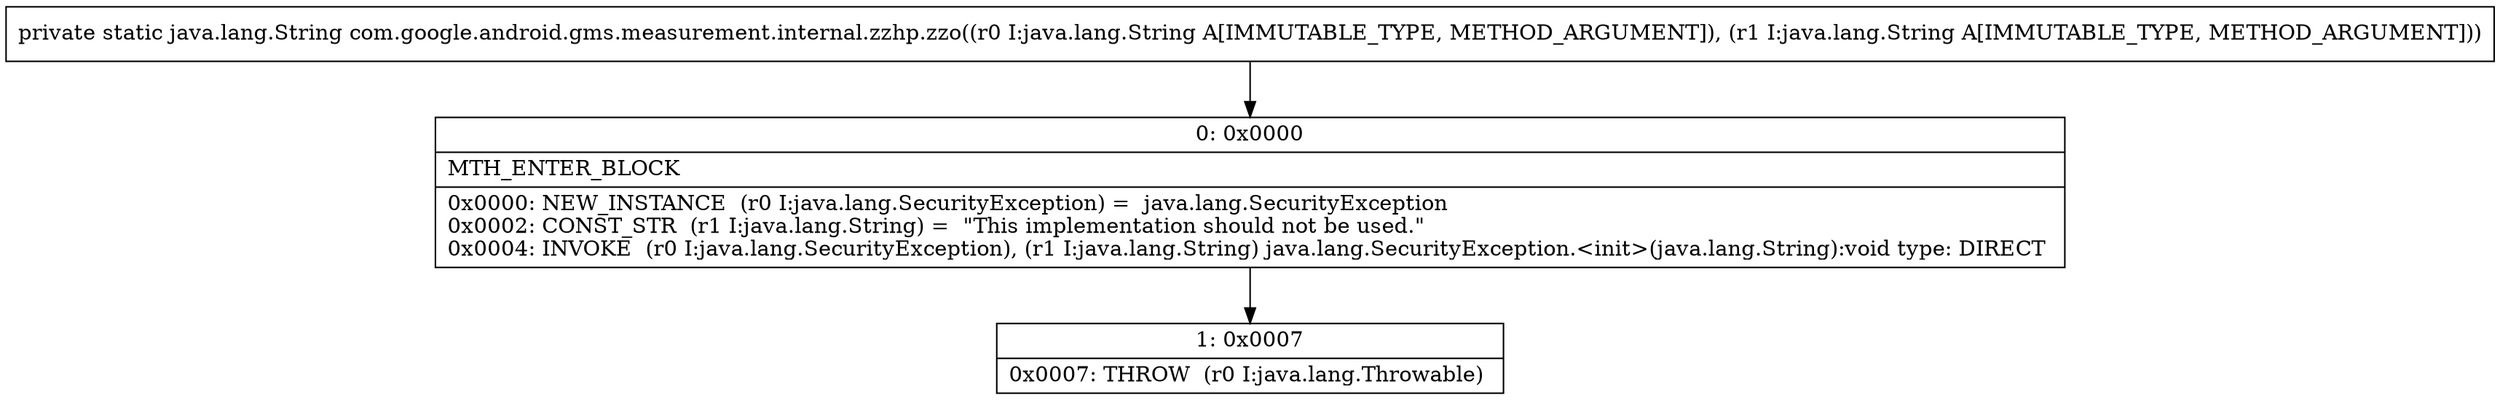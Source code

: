 digraph "CFG forcom.google.android.gms.measurement.internal.zzhp.zzo(Ljava\/lang\/String;Ljava\/lang\/String;)Ljava\/lang\/String;" {
Node_0 [shape=record,label="{0\:\ 0x0000|MTH_ENTER_BLOCK\l|0x0000: NEW_INSTANCE  (r0 I:java.lang.SecurityException) =  java.lang.SecurityException \l0x0002: CONST_STR  (r1 I:java.lang.String) =  \"This implementation should not be used.\" \l0x0004: INVOKE  (r0 I:java.lang.SecurityException), (r1 I:java.lang.String) java.lang.SecurityException.\<init\>(java.lang.String):void type: DIRECT \l}"];
Node_1 [shape=record,label="{1\:\ 0x0007|0x0007: THROW  (r0 I:java.lang.Throwable) \l}"];
MethodNode[shape=record,label="{private static java.lang.String com.google.android.gms.measurement.internal.zzhp.zzo((r0 I:java.lang.String A[IMMUTABLE_TYPE, METHOD_ARGUMENT]), (r1 I:java.lang.String A[IMMUTABLE_TYPE, METHOD_ARGUMENT])) }"];
MethodNode -> Node_0;
Node_0 -> Node_1;
}


